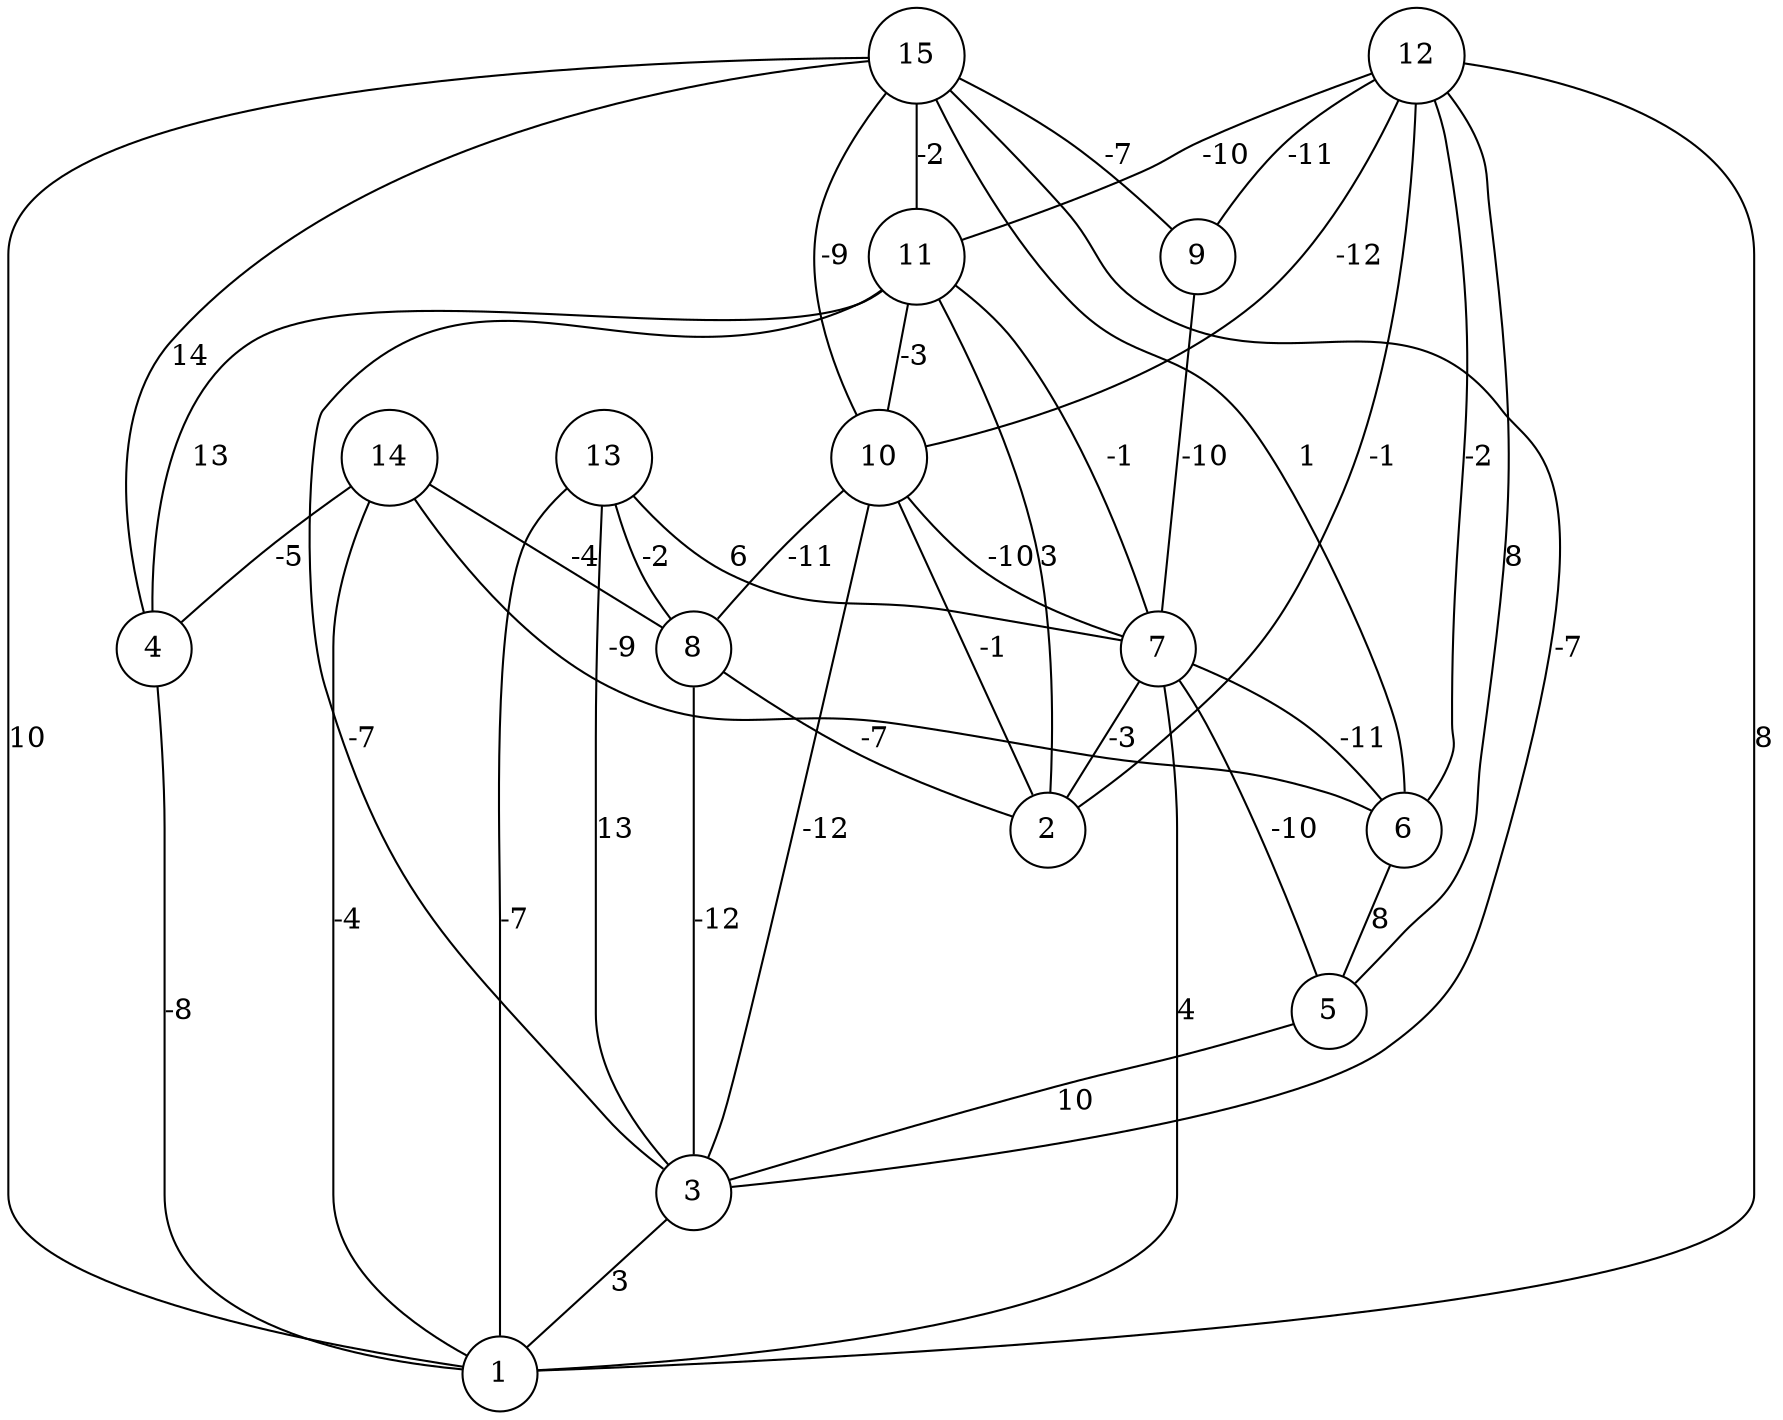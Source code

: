graph { 
	 fontname="Helvetica,Arial,sans-serif" 
	 node [shape = circle]; 
	 15 -- 1 [label = "10"];
	 15 -- 3 [label = "-7"];
	 15 -- 4 [label = "14"];
	 15 -- 6 [label = "1"];
	 15 -- 9 [label = "-7"];
	 15 -- 10 [label = "-9"];
	 15 -- 11 [label = "-2"];
	 14 -- 1 [label = "-4"];
	 14 -- 4 [label = "-5"];
	 14 -- 6 [label = "-9"];
	 14 -- 8 [label = "-4"];
	 13 -- 1 [label = "-7"];
	 13 -- 3 [label = "13"];
	 13 -- 7 [label = "6"];
	 13 -- 8 [label = "-2"];
	 12 -- 1 [label = "8"];
	 12 -- 2 [label = "-1"];
	 12 -- 5 [label = "8"];
	 12 -- 6 [label = "-2"];
	 12 -- 9 [label = "-11"];
	 12 -- 10 [label = "-12"];
	 12 -- 11 [label = "-10"];
	 11 -- 2 [label = "3"];
	 11 -- 3 [label = "-7"];
	 11 -- 4 [label = "13"];
	 11 -- 7 [label = "-1"];
	 11 -- 10 [label = "-3"];
	 10 -- 2 [label = "-1"];
	 10 -- 3 [label = "-12"];
	 10 -- 7 [label = "-10"];
	 10 -- 8 [label = "-11"];
	 9 -- 7 [label = "-10"];
	 8 -- 2 [label = "-7"];
	 8 -- 3 [label = "-12"];
	 7 -- 1 [label = "4"];
	 7 -- 2 [label = "-3"];
	 7 -- 5 [label = "-10"];
	 7 -- 6 [label = "-11"];
	 6 -- 5 [label = "8"];
	 5 -- 3 [label = "10"];
	 4 -- 1 [label = "-8"];
	 3 -- 1 [label = "3"];
	 1;
	 2;
	 3;
	 4;
	 5;
	 6;
	 7;
	 8;
	 9;
	 10;
	 11;
	 12;
	 13;
	 14;
	 15;
}
